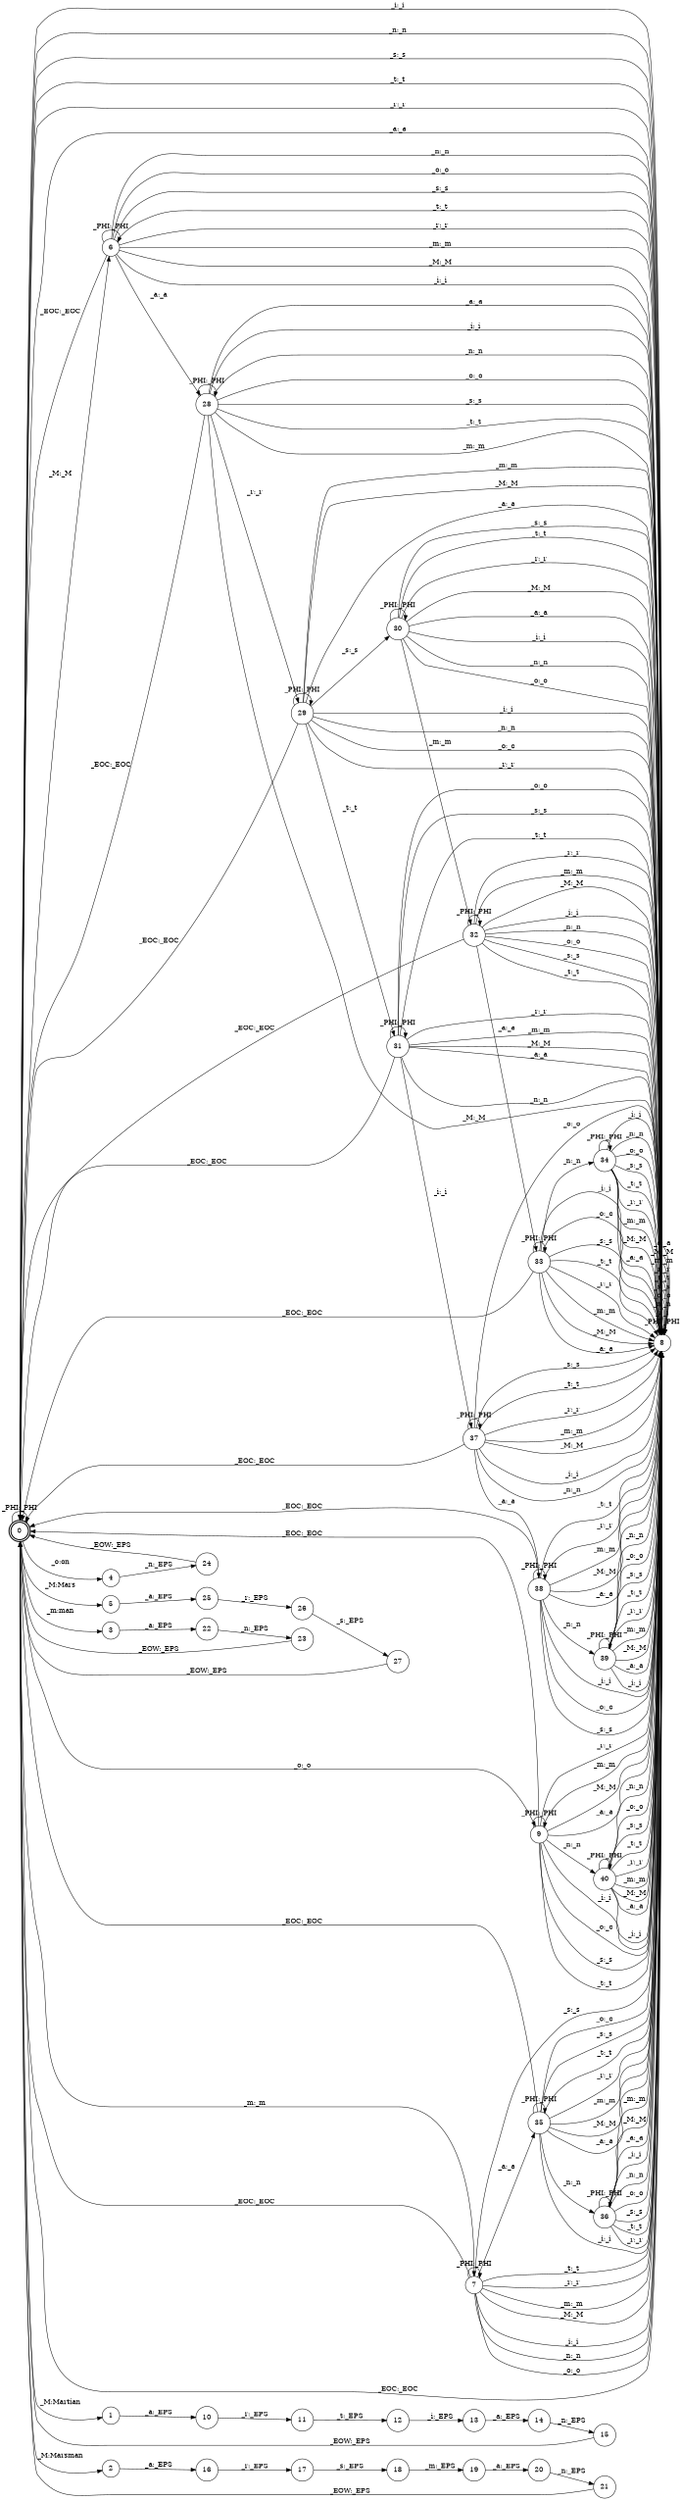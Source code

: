 digraph FST {
rankdir = LR;
size = "22,17";
label = "";
center = 1;
orientation = Portrait;
ranksep = "0.4";
nodesep = "0.25";
0 [label = "0", shape = doublecircle, style = bold, fontsize = 14]
	0 -> 0 [label = "_PHI:_PHI", fontsize = 14];
	0 -> 8 [label = "_i:_i", fontsize = 14];
	0 -> 8 [label = "_n:_n", fontsize = 14];
	0 -> 9 [label = "_o:_o", fontsize = 14];
	0 -> 8 [label = "_s:_s", fontsize = 14];
	0 -> 8 [label = "_t:_t", fontsize = 14];
	0 -> 8 [label = "_r:_r", fontsize = 14];
	0 -> 7 [label = "_m:_m", fontsize = 14];
	0 -> 6 [label = "_M:_M", fontsize = 14];
	0 -> 8 [label = "_a:_a", fontsize = 14];
	0 -> 1 [label = "_M:Martian", fontsize = 14];
	0 -> 2 [label = "_M:Marsman", fontsize = 14];
	0 -> 3 [label = "_m:man", fontsize = 14];
	0 -> 4 [label = "_o:on", fontsize = 14];
	0 -> 5 [label = "_M:Mars", fontsize = 14];
1 [label = "1", shape = circle, style = solid, fontsize = 14]
	1 -> 10 [label = "_a:_EPS", fontsize = 14];
2 [label = "2", shape = circle, style = solid, fontsize = 14]
	2 -> 16 [label = "_a:_EPS", fontsize = 14];
3 [label = "3", shape = circle, style = solid, fontsize = 14]
	3 -> 22 [label = "_a:_EPS", fontsize = 14];
4 [label = "4", shape = circle, style = solid, fontsize = 14]
	4 -> 24 [label = "_n:_EPS", fontsize = 14];
5 [label = "5", shape = circle, style = solid, fontsize = 14]
	5 -> 25 [label = "_a:_EPS", fontsize = 14];
6 [label = "6", shape = circle, style = solid, fontsize = 14]
	6 -> 6 [label = "_PHI:_PHI", fontsize = 14];
	6 -> 0 [label = "_EOC:_EOC", fontsize = 14];
	6 -> 8 [label = "_i:_i", fontsize = 14];
	6 -> 8 [label = "_n:_n", fontsize = 14];
	6 -> 8 [label = "_o:_o", fontsize = 14];
	6 -> 8 [label = "_s:_s", fontsize = 14];
	6 -> 8 [label = "_t:_t", fontsize = 14];
	6 -> 8 [label = "_r:_r", fontsize = 14];
	6 -> 8 [label = "_m:_m", fontsize = 14];
	6 -> 8 [label = "_M:_M", fontsize = 14];
	6 -> 28 [label = "_a:_a", fontsize = 14];
7 [label = "7", shape = circle, style = solid, fontsize = 14]
	7 -> 7 [label = "_PHI:_PHI", fontsize = 14];
	7 -> 0 [label = "_EOC:_EOC", fontsize = 14];
	7 -> 8 [label = "_i:_i", fontsize = 14];
	7 -> 8 [label = "_n:_n", fontsize = 14];
	7 -> 8 [label = "_o:_o", fontsize = 14];
	7 -> 8 [label = "_s:_s", fontsize = 14];
	7 -> 8 [label = "_t:_t", fontsize = 14];
	7 -> 8 [label = "_r:_r", fontsize = 14];
	7 -> 8 [label = "_m:_m", fontsize = 14];
	7 -> 8 [label = "_M:_M", fontsize = 14];
	7 -> 35 [label = "_a:_a", fontsize = 14];
8 [label = "8", shape = circle, style = solid, fontsize = 14]
	8 -> 8 [label = "_PHI:_PHI", fontsize = 14];
	8 -> 0 [label = "_EOC:_EOC", fontsize = 14];
	8 -> 8 [label = "_i:_i", fontsize = 14];
	8 -> 8 [label = "_n:_n", fontsize = 14];
	8 -> 8 [label = "_o:_o", fontsize = 14];
	8 -> 8 [label = "_s:_s", fontsize = 14];
	8 -> 8 [label = "_t:_t", fontsize = 14];
	8 -> 8 [label = "_r:_r", fontsize = 14];
	8 -> 8 [label = "_m:_m", fontsize = 14];
	8 -> 8 [label = "_M:_M", fontsize = 14];
	8 -> 8 [label = "_a:_a", fontsize = 14];
9 [label = "9", shape = circle, style = solid, fontsize = 14]
	9 -> 9 [label = "_PHI:_PHI", fontsize = 14];
	9 -> 0 [label = "_EOC:_EOC", fontsize = 14];
	9 -> 8 [label = "_i:_i", fontsize = 14];
	9 -> 40 [label = "_n:_n", fontsize = 14];
	9 -> 8 [label = "_o:_o", fontsize = 14];
	9 -> 8 [label = "_s:_s", fontsize = 14];
	9 -> 8 [label = "_t:_t", fontsize = 14];
	9 -> 8 [label = "_r:_r", fontsize = 14];
	9 -> 8 [label = "_m:_m", fontsize = 14];
	9 -> 8 [label = "_M:_M", fontsize = 14];
	9 -> 8 [label = "_a:_a", fontsize = 14];
10 [label = "10", shape = circle, style = solid, fontsize = 14]
	10 -> 11 [label = "_r:_EPS", fontsize = 14];
11 [label = "11", shape = circle, style = solid, fontsize = 14]
	11 -> 12 [label = "_t:_EPS", fontsize = 14];
12 [label = "12", shape = circle, style = solid, fontsize = 14]
	12 -> 13 [label = "_i:_EPS", fontsize = 14];
13 [label = "13", shape = circle, style = solid, fontsize = 14]
	13 -> 14 [label = "_a:_EPS", fontsize = 14];
14 [label = "14", shape = circle, style = solid, fontsize = 14]
	14 -> 15 [label = "_n:_EPS", fontsize = 14];
15 [label = "15", shape = circle, style = solid, fontsize = 14]
	15 -> 0 [label = "_EOW:_EPS", fontsize = 14];
16 [label = "16", shape = circle, style = solid, fontsize = 14]
	16 -> 17 [label = "_r:_EPS", fontsize = 14];
17 [label = "17", shape = circle, style = solid, fontsize = 14]
	17 -> 18 [label = "_s:_EPS", fontsize = 14];
18 [label = "18", shape = circle, style = solid, fontsize = 14]
	18 -> 19 [label = "_m:_EPS", fontsize = 14];
19 [label = "19", shape = circle, style = solid, fontsize = 14]
	19 -> 20 [label = "_a:_EPS", fontsize = 14];
20 [label = "20", shape = circle, style = solid, fontsize = 14]
	20 -> 21 [label = "_n:_EPS", fontsize = 14];
21 [label = "21", shape = circle, style = solid, fontsize = 14]
	21 -> 0 [label = "_EOW:_EPS", fontsize = 14];
22 [label = "22", shape = circle, style = solid, fontsize = 14]
	22 -> 23 [label = "_n:_EPS", fontsize = 14];
23 [label = "23", shape = circle, style = solid, fontsize = 14]
	23 -> 0 [label = "_EOW:_EPS", fontsize = 14];
24 [label = "24", shape = circle, style = solid, fontsize = 14]
	24 -> 0 [label = "_EOW:_EPS", fontsize = 14];
25 [label = "25", shape = circle, style = solid, fontsize = 14]
	25 -> 26 [label = "_r:_EPS", fontsize = 14];
26 [label = "26", shape = circle, style = solid, fontsize = 14]
	26 -> 27 [label = "_s:_EPS", fontsize = 14];
27 [label = "27", shape = circle, style = solid, fontsize = 14]
	27 -> 0 [label = "_EOW:_EPS", fontsize = 14];
28 [label = "28", shape = circle, style = solid, fontsize = 14]
	28 -> 28 [label = "_PHI:_PHI", fontsize = 14];
	28 -> 0 [label = "_EOC:_EOC", fontsize = 14];
	28 -> 8 [label = "_i:_i", fontsize = 14];
	28 -> 8 [label = "_n:_n", fontsize = 14];
	28 -> 8 [label = "_o:_o", fontsize = 14];
	28 -> 8 [label = "_s:_s", fontsize = 14];
	28 -> 8 [label = "_t:_t", fontsize = 14];
	28 -> 29 [label = "_r:_r", fontsize = 14];
	28 -> 8 [label = "_m:_m", fontsize = 14];
	28 -> 8 [label = "_M:_M", fontsize = 14];
	28 -> 8 [label = "_a:_a", fontsize = 14];
29 [label = "29", shape = circle, style = solid, fontsize = 14]
	29 -> 29 [label = "_PHI:_PHI", fontsize = 14];
	29 -> 0 [label = "_EOC:_EOC", fontsize = 14];
	29 -> 8 [label = "_i:_i", fontsize = 14];
	29 -> 8 [label = "_n:_n", fontsize = 14];
	29 -> 8 [label = "_o:_o", fontsize = 14];
	29 -> 30 [label = "_s:_s", fontsize = 14];
	29 -> 31 [label = "_t:_t", fontsize = 14];
	29 -> 8 [label = "_r:_r", fontsize = 14];
	29 -> 8 [label = "_m:_m", fontsize = 14];
	29 -> 8 [label = "_M:_M", fontsize = 14];
	29 -> 8 [label = "_a:_a", fontsize = 14];
30 [label = "30", shape = circle, style = solid, fontsize = 14]
	30 -> 30 [label = "_PHI:_PHI", fontsize = 14];
	30 -> 8 [label = "_i:_i", fontsize = 14];
	30 -> 8 [label = "_n:_n", fontsize = 14];
	30 -> 8 [label = "_o:_o", fontsize = 14];
	30 -> 8 [label = "_s:_s", fontsize = 14];
	30 -> 8 [label = "_t:_t", fontsize = 14];
	30 -> 8 [label = "_r:_r", fontsize = 14];
	30 -> 32 [label = "_m:_m", fontsize = 14];
	30 -> 8 [label = "_M:_M", fontsize = 14];
	30 -> 8 [label = "_a:_a", fontsize = 14];
31 [label = "31", shape = circle, style = solid, fontsize = 14]
	31 -> 31 [label = "_PHI:_PHI", fontsize = 14];
	31 -> 0 [label = "_EOC:_EOC", fontsize = 14];
	31 -> 37 [label = "_i:_i", fontsize = 14];
	31 -> 8 [label = "_n:_n", fontsize = 14];
	31 -> 8 [label = "_o:_o", fontsize = 14];
	31 -> 8 [label = "_s:_s", fontsize = 14];
	31 -> 8 [label = "_t:_t", fontsize = 14];
	31 -> 8 [label = "_r:_r", fontsize = 14];
	31 -> 8 [label = "_m:_m", fontsize = 14];
	31 -> 8 [label = "_M:_M", fontsize = 14];
	31 -> 8 [label = "_a:_a", fontsize = 14];
32 [label = "32", shape = circle, style = solid, fontsize = 14]
	32 -> 32 [label = "_PHI:_PHI", fontsize = 14];
	32 -> 0 [label = "_EOC:_EOC", fontsize = 14];
	32 -> 8 [label = "_i:_i", fontsize = 14];
	32 -> 8 [label = "_n:_n", fontsize = 14];
	32 -> 8 [label = "_o:_o", fontsize = 14];
	32 -> 8 [label = "_s:_s", fontsize = 14];
	32 -> 8 [label = "_t:_t", fontsize = 14];
	32 -> 8 [label = "_r:_r", fontsize = 14];
	32 -> 8 [label = "_m:_m", fontsize = 14];
	32 -> 8 [label = "_M:_M", fontsize = 14];
	32 -> 33 [label = "_a:_a", fontsize = 14];
33 [label = "33", shape = circle, style = solid, fontsize = 14]
	33 -> 33 [label = "_PHI:_PHI", fontsize = 14];
	33 -> 0 [label = "_EOC:_EOC", fontsize = 14];
	33 -> 8 [label = "_i:_i", fontsize = 14];
	33 -> 34 [label = "_n:_n", fontsize = 14];
	33 -> 8 [label = "_o:_o", fontsize = 14];
	33 -> 8 [label = "_s:_s", fontsize = 14];
	33 -> 8 [label = "_t:_t", fontsize = 14];
	33 -> 8 [label = "_r:_r", fontsize = 14];
	33 -> 8 [label = "_m:_m", fontsize = 14];
	33 -> 8 [label = "_M:_M", fontsize = 14];
	33 -> 8 [label = "_a:_a", fontsize = 14];
34 [label = "34", shape = circle, style = solid, fontsize = 14]
	34 -> 34 [label = "_PHI:_PHI", fontsize = 14];
	34 -> 8 [label = "_i:_i", fontsize = 14];
	34 -> 8 [label = "_n:_n", fontsize = 14];
	34 -> 8 [label = "_o:_o", fontsize = 14];
	34 -> 8 [label = "_s:_s", fontsize = 14];
	34 -> 8 [label = "_t:_t", fontsize = 14];
	34 -> 8 [label = "_r:_r", fontsize = 14];
	34 -> 8 [label = "_m:_m", fontsize = 14];
	34 -> 8 [label = "_M:_M", fontsize = 14];
	34 -> 8 [label = "_a:_a", fontsize = 14];
35 [label = "35", shape = circle, style = solid, fontsize = 14]
	35 -> 35 [label = "_PHI:_PHI", fontsize = 14];
	35 -> 0 [label = "_EOC:_EOC", fontsize = 14];
	35 -> 8 [label = "_i:_i", fontsize = 14];
	35 -> 36 [label = "_n:_n", fontsize = 14];
	35 -> 8 [label = "_o:_o", fontsize = 14];
	35 -> 8 [label = "_s:_s", fontsize = 14];
	35 -> 8 [label = "_t:_t", fontsize = 14];
	35 -> 8 [label = "_r:_r", fontsize = 14];
	35 -> 8 [label = "_m:_m", fontsize = 14];
	35 -> 8 [label = "_M:_M", fontsize = 14];
	35 -> 8 [label = "_a:_a", fontsize = 14];
36 [label = "36", shape = circle, style = solid, fontsize = 14]
	36 -> 36 [label = "_PHI:_PHI", fontsize = 14];
	36 -> 8 [label = "_i:_i", fontsize = 14];
	36 -> 8 [label = "_n:_n", fontsize = 14];
	36 -> 8 [label = "_o:_o", fontsize = 14];
	36 -> 8 [label = "_s:_s", fontsize = 14];
	36 -> 8 [label = "_t:_t", fontsize = 14];
	36 -> 8 [label = "_r:_r", fontsize = 14];
	36 -> 8 [label = "_m:_m", fontsize = 14];
	36 -> 8 [label = "_M:_M", fontsize = 14];
	36 -> 8 [label = "_a:_a", fontsize = 14];
37 [label = "37", shape = circle, style = solid, fontsize = 14]
	37 -> 37 [label = "_PHI:_PHI", fontsize = 14];
	37 -> 0 [label = "_EOC:_EOC", fontsize = 14];
	37 -> 8 [label = "_i:_i", fontsize = 14];
	37 -> 8 [label = "_n:_n", fontsize = 14];
	37 -> 8 [label = "_o:_o", fontsize = 14];
	37 -> 8 [label = "_s:_s", fontsize = 14];
	37 -> 8 [label = "_t:_t", fontsize = 14];
	37 -> 8 [label = "_r:_r", fontsize = 14];
	37 -> 8 [label = "_m:_m", fontsize = 14];
	37 -> 8 [label = "_M:_M", fontsize = 14];
	37 -> 38 [label = "_a:_a", fontsize = 14];
38 [label = "38", shape = circle, style = solid, fontsize = 14]
	38 -> 38 [label = "_PHI:_PHI", fontsize = 14];
	38 -> 0 [label = "_EOC:_EOC", fontsize = 14];
	38 -> 8 [label = "_i:_i", fontsize = 14];
	38 -> 39 [label = "_n:_n", fontsize = 14];
	38 -> 8 [label = "_o:_o", fontsize = 14];
	38 -> 8 [label = "_s:_s", fontsize = 14];
	38 -> 8 [label = "_t:_t", fontsize = 14];
	38 -> 8 [label = "_r:_r", fontsize = 14];
	38 -> 8 [label = "_m:_m", fontsize = 14];
	38 -> 8 [label = "_M:_M", fontsize = 14];
	38 -> 8 [label = "_a:_a", fontsize = 14];
39 [label = "39", shape = circle, style = solid, fontsize = 14]
	39 -> 39 [label = "_PHI:_PHI", fontsize = 14];
	39 -> 8 [label = "_i:_i", fontsize = 14];
	39 -> 8 [label = "_n:_n", fontsize = 14];
	39 -> 8 [label = "_o:_o", fontsize = 14];
	39 -> 8 [label = "_s:_s", fontsize = 14];
	39 -> 8 [label = "_t:_t", fontsize = 14];
	39 -> 8 [label = "_r:_r", fontsize = 14];
	39 -> 8 [label = "_m:_m", fontsize = 14];
	39 -> 8 [label = "_M:_M", fontsize = 14];
	39 -> 8 [label = "_a:_a", fontsize = 14];
40 [label = "40", shape = circle, style = solid, fontsize = 14]
	40 -> 40 [label = "_PHI:_PHI", fontsize = 14];
	40 -> 8 [label = "_i:_i", fontsize = 14];
	40 -> 8 [label = "_n:_n", fontsize = 14];
	40 -> 8 [label = "_o:_o", fontsize = 14];
	40 -> 8 [label = "_s:_s", fontsize = 14];
	40 -> 8 [label = "_t:_t", fontsize = 14];
	40 -> 8 [label = "_r:_r", fontsize = 14];
	40 -> 8 [label = "_m:_m", fontsize = 14];
	40 -> 8 [label = "_M:_M", fontsize = 14];
	40 -> 8 [label = "_a:_a", fontsize = 14];
}
